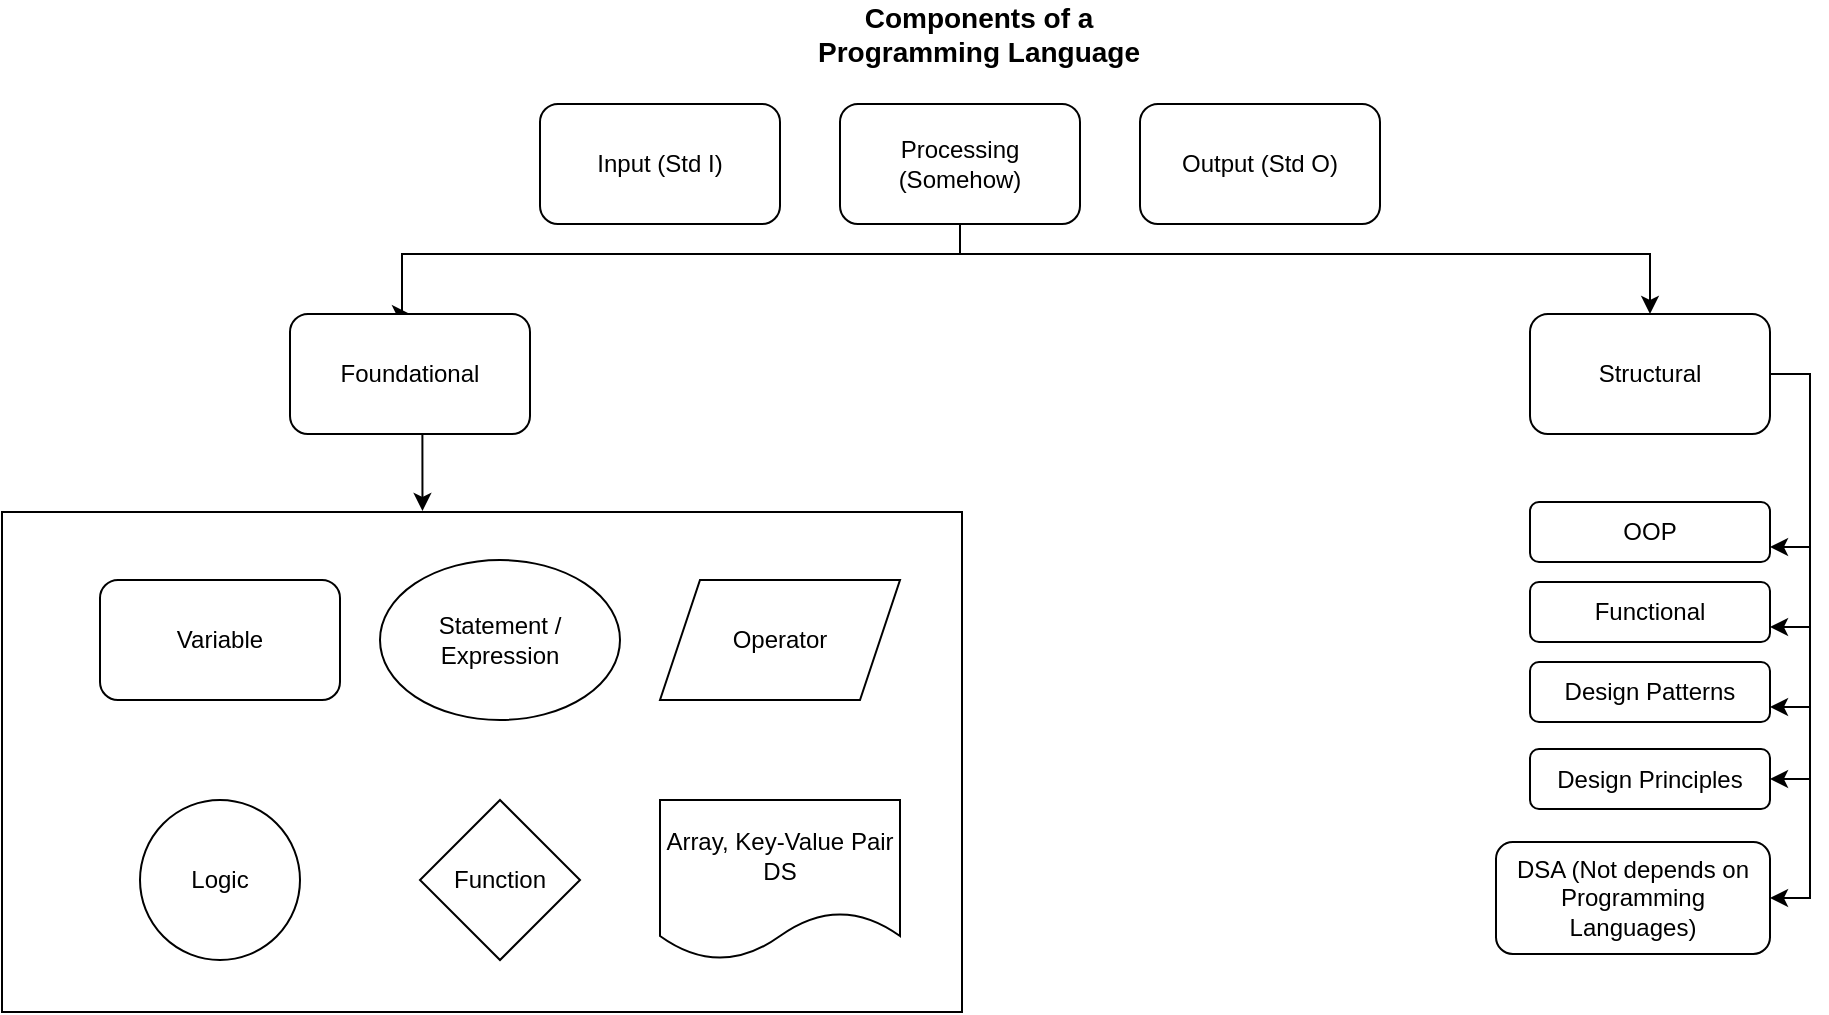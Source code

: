 <mxfile version="17.2.4" type="device"><diagram id="ZxNBjd9VcVq2T27Gyzy1" name="Page-1"><mxGraphModel dx="1157" dy="563" grid="1" gridSize="10" guides="1" tooltips="1" connect="1" arrows="1" fold="1" page="1" pageScale="1" pageWidth="1169" pageHeight="827" math="0" shadow="0"><root><mxCell id="0"/><mxCell id="1" parent="0"/><mxCell id="SNWjONCRLSL9MCPz0MmK-22" value="" style="rounded=0;whiteSpace=wrap;html=1;fontSize=12;" vertex="1" parent="1"><mxGeometry x="133" y="416" width="480" height="250" as="geometry"/></mxCell><mxCell id="4cGdBifoaycDXkO-JPpa-1" value="&lt;font style=&quot;font-size: 14px&quot;&gt;&lt;b&gt;Components of a Programming Language&lt;/b&gt;&lt;/font&gt;" style="text;html=1;strokeColor=none;fillColor=none;align=center;verticalAlign=middle;whiteSpace=wrap;rounded=0;" parent="1" vertex="1"><mxGeometry x="528.5" y="162" width="185" height="30" as="geometry"/></mxCell><mxCell id="4cGdBifoaycDXkO-JPpa-2" value="Input (Std I)" style="rounded=1;whiteSpace=wrap;html=1;" parent="1" vertex="1"><mxGeometry x="402" y="212" width="120" height="60" as="geometry"/></mxCell><mxCell id="SNWjONCRLSL9MCPz0MmK-3" style="edgeStyle=orthogonalEdgeStyle;rounded=0;orthogonalLoop=1;jettySize=auto;html=1;entryX=0.5;entryY=0;entryDx=0;entryDy=0;" edge="1" parent="1" source="4cGdBifoaycDXkO-JPpa-3" target="SNWjONCRLSL9MCPz0MmK-1"><mxGeometry relative="1" as="geometry"><Array as="points"><mxPoint x="612" y="287"/><mxPoint x="333" y="287"/><mxPoint x="333" y="317"/></Array></mxGeometry></mxCell><mxCell id="SNWjONCRLSL9MCPz0MmK-4" style="edgeStyle=orthogonalEdgeStyle;rounded=0;orthogonalLoop=1;jettySize=auto;html=1;exitX=0.5;exitY=1;exitDx=0;exitDy=0;entryX=0.5;entryY=0;entryDx=0;entryDy=0;" edge="1" parent="1" source="4cGdBifoaycDXkO-JPpa-3" target="SNWjONCRLSL9MCPz0MmK-2"><mxGeometry relative="1" as="geometry"><Array as="points"><mxPoint x="612" y="287"/><mxPoint x="957" y="287"/></Array></mxGeometry></mxCell><mxCell id="4cGdBifoaycDXkO-JPpa-3" value="Processing (Somehow)" style="rounded=1;whiteSpace=wrap;html=1;" parent="1" vertex="1"><mxGeometry x="552" y="212" width="120" height="60" as="geometry"/></mxCell><mxCell id="4cGdBifoaycDXkO-JPpa-4" value="Output (Std O)" style="rounded=1;whiteSpace=wrap;html=1;" parent="1" vertex="1"><mxGeometry x="702" y="212" width="120" height="60" as="geometry"/></mxCell><mxCell id="SNWjONCRLSL9MCPz0MmK-23" style="edgeStyle=orthogonalEdgeStyle;rounded=0;orthogonalLoop=1;jettySize=auto;html=1;exitX=0.5;exitY=1;exitDx=0;exitDy=0;fontSize=12;entryX=0.438;entryY=-0.002;entryDx=0;entryDy=0;entryPerimeter=0;" edge="1" parent="1" source="SNWjONCRLSL9MCPz0MmK-1" target="SNWjONCRLSL9MCPz0MmK-22"><mxGeometry relative="1" as="geometry"><mxPoint x="343" y="407" as="targetPoint"/></mxGeometry></mxCell><mxCell id="SNWjONCRLSL9MCPz0MmK-1" value="Foundational" style="rounded=1;whiteSpace=wrap;html=1;" vertex="1" parent="1"><mxGeometry x="277" y="317" width="120" height="60" as="geometry"/></mxCell><mxCell id="SNWjONCRLSL9MCPz0MmK-10" style="edgeStyle=orthogonalEdgeStyle;rounded=0;orthogonalLoop=1;jettySize=auto;html=1;exitX=1;exitY=0.5;exitDx=0;exitDy=0;entryX=1;entryY=0.75;entryDx=0;entryDy=0;" edge="1" parent="1" source="SNWjONCRLSL9MCPz0MmK-2" target="SNWjONCRLSL9MCPz0MmK-5"><mxGeometry relative="1" as="geometry"/></mxCell><mxCell id="SNWjONCRLSL9MCPz0MmK-11" style="edgeStyle=orthogonalEdgeStyle;rounded=0;orthogonalLoop=1;jettySize=auto;html=1;exitX=1;exitY=0.5;exitDx=0;exitDy=0;entryX=1;entryY=0.75;entryDx=0;entryDy=0;" edge="1" parent="1" source="SNWjONCRLSL9MCPz0MmK-2" target="SNWjONCRLSL9MCPz0MmK-6"><mxGeometry relative="1" as="geometry"/></mxCell><mxCell id="SNWjONCRLSL9MCPz0MmK-12" style="edgeStyle=orthogonalEdgeStyle;rounded=0;orthogonalLoop=1;jettySize=auto;html=1;exitX=1;exitY=0.5;exitDx=0;exitDy=0;entryX=1;entryY=0.75;entryDx=0;entryDy=0;" edge="1" parent="1" source="SNWjONCRLSL9MCPz0MmK-2" target="SNWjONCRLSL9MCPz0MmK-7"><mxGeometry relative="1" as="geometry"/></mxCell><mxCell id="SNWjONCRLSL9MCPz0MmK-13" style="edgeStyle=orthogonalEdgeStyle;rounded=0;orthogonalLoop=1;jettySize=auto;html=1;exitX=1;exitY=0.5;exitDx=0;exitDy=0;entryX=1;entryY=0.5;entryDx=0;entryDy=0;" edge="1" parent="1" source="SNWjONCRLSL9MCPz0MmK-2" target="SNWjONCRLSL9MCPz0MmK-8"><mxGeometry relative="1" as="geometry"/></mxCell><mxCell id="SNWjONCRLSL9MCPz0MmK-14" style="edgeStyle=orthogonalEdgeStyle;rounded=0;orthogonalLoop=1;jettySize=auto;html=1;exitX=1;exitY=0.5;exitDx=0;exitDy=0;entryX=1;entryY=0.5;entryDx=0;entryDy=0;" edge="1" parent="1" source="SNWjONCRLSL9MCPz0MmK-2" target="SNWjONCRLSL9MCPz0MmK-9"><mxGeometry relative="1" as="geometry"><Array as="points"><mxPoint x="1037" y="347"/><mxPoint x="1037" y="609"/></Array></mxGeometry></mxCell><mxCell id="SNWjONCRLSL9MCPz0MmK-2" value="Structural" style="rounded=1;whiteSpace=wrap;html=1;" vertex="1" parent="1"><mxGeometry x="897" y="317" width="120" height="60" as="geometry"/></mxCell><mxCell id="SNWjONCRLSL9MCPz0MmK-5" value="OOP" style="rounded=1;whiteSpace=wrap;html=1;" vertex="1" parent="1"><mxGeometry x="897" y="411" width="120" height="30" as="geometry"/></mxCell><mxCell id="SNWjONCRLSL9MCPz0MmK-6" value="Functional" style="rounded=1;whiteSpace=wrap;html=1;" vertex="1" parent="1"><mxGeometry x="897" y="451" width="120" height="30" as="geometry"/></mxCell><mxCell id="SNWjONCRLSL9MCPz0MmK-7" value="Design Patterns" style="rounded=1;whiteSpace=wrap;html=1;" vertex="1" parent="1"><mxGeometry x="897" y="491" width="120" height="30" as="geometry"/></mxCell><mxCell id="SNWjONCRLSL9MCPz0MmK-8" value="Design Principles&lt;span style=&quot;color: rgba(0 , 0 , 0 , 0) ; font-family: monospace ; font-size: 0px&quot;&gt;%3CmxGraphModel%3E%3Croot%3E%3CmxCell%20id%3D%220%22%2F%3E%3CmxCell%20id%3D%221%22%20parent%3D%220%22%2F%3E%3CmxCell%20id%3D%222%22%20value%3D%22Design%20Patterns%22%20style%3D%22rounded%3D1%3BwhiteSpace%3Dwrap%3Bhtml%3D1%3B%22%20vertex%3D%221%22%20parent%3D%221%22%3E%3CmxGeometry%20x%3D%22300%22%20y%3D%22370%22%20width%3D%22120%22%20height%3D%2230%22%20as%3D%22geometry%22%2F%3E%3C%2FmxCell%3E%3C%2Froot%3E%3C%2FmxGraphModel%3E&lt;/span&gt;" style="rounded=1;whiteSpace=wrap;html=1;" vertex="1" parent="1"><mxGeometry x="897" y="534.5" width="120" height="30" as="geometry"/></mxCell><mxCell id="SNWjONCRLSL9MCPz0MmK-9" value="&lt;font style=&quot;font-size: 12px&quot;&gt;DSA (Not depends on Programming Languages)&lt;/font&gt;" style="rounded=1;whiteSpace=wrap;html=1;" vertex="1" parent="1"><mxGeometry x="880" y="581" width="137" height="56" as="geometry"/></mxCell><mxCell id="SNWjONCRLSL9MCPz0MmK-15" value="Variable" style="rounded=1;whiteSpace=wrap;html=1;" vertex="1" parent="1"><mxGeometry x="182" y="450" width="120" height="60" as="geometry"/></mxCell><mxCell id="SNWjONCRLSL9MCPz0MmK-16" value="Statement / Expression" style="ellipse;whiteSpace=wrap;html=1;" vertex="1" parent="1"><mxGeometry x="322" y="440" width="120" height="80" as="geometry"/></mxCell><mxCell id="SNWjONCRLSL9MCPz0MmK-17" value="Operator" style="shape=parallelogram;perimeter=parallelogramPerimeter;whiteSpace=wrap;html=1;fixedSize=1;" vertex="1" parent="1"><mxGeometry x="462" y="450" width="120" height="60" as="geometry"/></mxCell><mxCell id="SNWjONCRLSL9MCPz0MmK-18" value="Logic" style="ellipse;whiteSpace=wrap;html=1;aspect=fixed;" vertex="1" parent="1"><mxGeometry x="202" y="560" width="80" height="80" as="geometry"/></mxCell><mxCell id="SNWjONCRLSL9MCPz0MmK-19" value="Function" style="rhombus;whiteSpace=wrap;html=1;" vertex="1" parent="1"><mxGeometry x="342" y="560" width="80" height="80" as="geometry"/></mxCell><mxCell id="SNWjONCRLSL9MCPz0MmK-20" value="Array, Key-Value Pair DS" style="shape=document;whiteSpace=wrap;html=1;boundedLbl=1;" vertex="1" parent="1"><mxGeometry x="462" y="560" width="120" height="80" as="geometry"/></mxCell></root></mxGraphModel></diagram></mxfile>